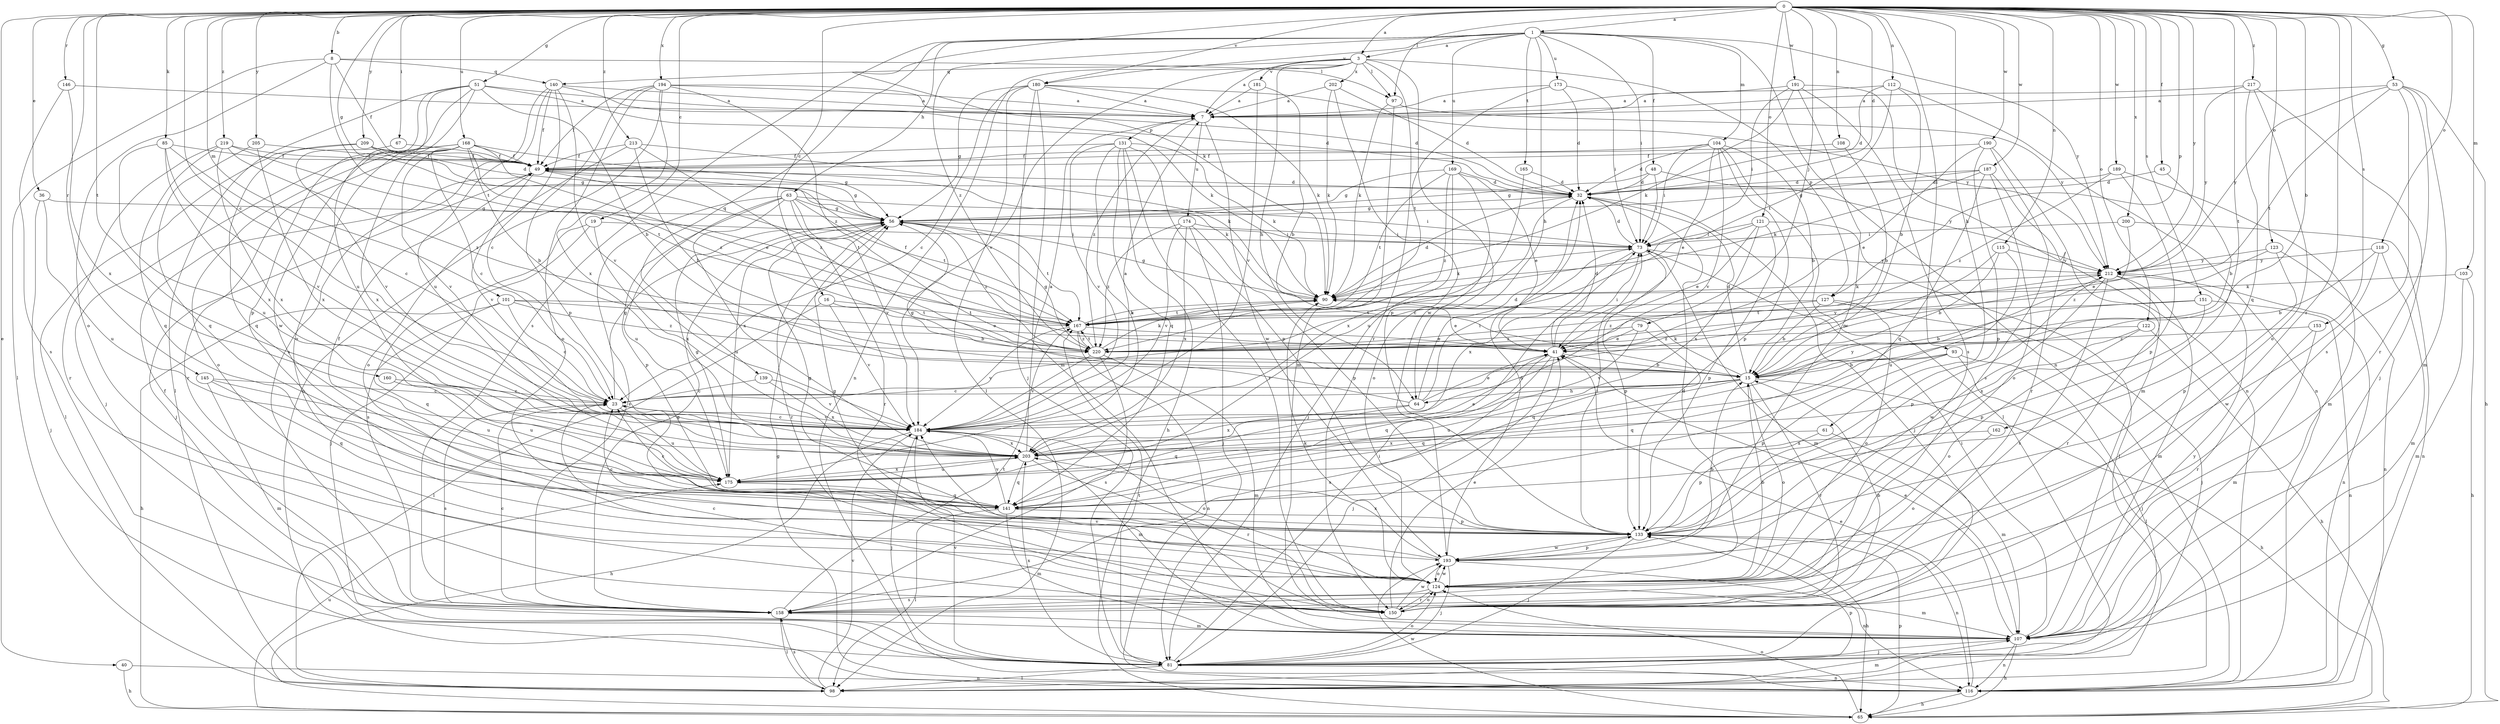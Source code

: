strict digraph  {
0;
1;
3;
7;
8;
15;
16;
19;
23;
32;
36;
40;
41;
45;
48;
49;
51;
53;
56;
61;
63;
64;
65;
67;
73;
79;
81;
85;
90;
93;
97;
98;
101;
103;
104;
107;
108;
112;
115;
116;
118;
121;
122;
123;
124;
127;
131;
133;
139;
140;
141;
145;
146;
150;
151;
153;
158;
160;
162;
165;
167;
168;
169;
173;
174;
175;
180;
181;
184;
187;
189;
190;
191;
193;
194;
200;
202;
203;
205;
209;
212;
213;
217;
219;
220;
0 -> 1  [label=a];
0 -> 3  [label=a];
0 -> 8  [label=b];
0 -> 15  [label=b];
0 -> 16  [label=c];
0 -> 19  [label=c];
0 -> 23  [label=c];
0 -> 32  [label=d];
0 -> 36  [label=e];
0 -> 40  [label=e];
0 -> 45  [label=f];
0 -> 51  [label=g];
0 -> 53  [label=g];
0 -> 56  [label=g];
0 -> 61  [label=h];
0 -> 67  [label=i];
0 -> 79  [label=j];
0 -> 85  [label=k];
0 -> 90  [label=k];
0 -> 93  [label=l];
0 -> 97  [label=l];
0 -> 101  [label=m];
0 -> 103  [label=m];
0 -> 108  [label=n];
0 -> 112  [label=n];
0 -> 115  [label=n];
0 -> 118  [label=o];
0 -> 121  [label=o];
0 -> 122  [label=o];
0 -> 123  [label=o];
0 -> 127  [label=p];
0 -> 145  [label=r];
0 -> 146  [label=r];
0 -> 150  [label=r];
0 -> 151  [label=s];
0 -> 153  [label=s];
0 -> 160  [label=t];
0 -> 162  [label=t];
0 -> 168  [label=u];
0 -> 180  [label=v];
0 -> 187  [label=w];
0 -> 189  [label=w];
0 -> 190  [label=w];
0 -> 191  [label=w];
0 -> 194  [label=x];
0 -> 200  [label=x];
0 -> 205  [label=y];
0 -> 209  [label=y];
0 -> 212  [label=y];
0 -> 213  [label=z];
0 -> 217  [label=z];
0 -> 219  [label=z];
1 -> 3  [label=a];
1 -> 48  [label=f];
1 -> 63  [label=h];
1 -> 64  [label=h];
1 -> 73  [label=i];
1 -> 104  [label=m];
1 -> 116  [label=n];
1 -> 139  [label=q];
1 -> 158  [label=s];
1 -> 165  [label=t];
1 -> 169  [label=u];
1 -> 173  [label=u];
1 -> 180  [label=v];
1 -> 212  [label=y];
1 -> 220  [label=z];
3 -> 7  [label=a];
3 -> 64  [label=h];
3 -> 97  [label=l];
3 -> 116  [label=n];
3 -> 127  [label=p];
3 -> 140  [label=q];
3 -> 150  [label=r];
3 -> 181  [label=v];
3 -> 184  [label=v];
3 -> 193  [label=w];
3 -> 202  [label=x];
7 -> 131  [label=p];
7 -> 174  [label=u];
7 -> 193  [label=w];
7 -> 220  [label=z];
8 -> 49  [label=f];
8 -> 97  [label=l];
8 -> 98  [label=l];
8 -> 124  [label=o];
8 -> 140  [label=q];
8 -> 167  [label=t];
15 -> 23  [label=c];
15 -> 32  [label=d];
15 -> 64  [label=h];
15 -> 65  [label=h];
15 -> 90  [label=k];
15 -> 124  [label=o];
15 -> 141  [label=q];
15 -> 150  [label=r];
15 -> 175  [label=u];
16 -> 15  [label=b];
16 -> 98  [label=l];
16 -> 167  [label=t];
16 -> 184  [label=v];
19 -> 73  [label=i];
19 -> 81  [label=j];
19 -> 158  [label=s];
19 -> 203  [label=x];
23 -> 56  [label=g];
23 -> 158  [label=s];
23 -> 175  [label=u];
23 -> 184  [label=v];
32 -> 56  [label=g];
32 -> 81  [label=j];
32 -> 203  [label=x];
36 -> 56  [label=g];
36 -> 81  [label=j];
36 -> 175  [label=u];
40 -> 65  [label=h];
40 -> 116  [label=n];
41 -> 15  [label=b];
41 -> 32  [label=d];
41 -> 73  [label=i];
41 -> 81  [label=j];
41 -> 141  [label=q];
41 -> 158  [label=s];
41 -> 212  [label=y];
45 -> 15  [label=b];
45 -> 32  [label=d];
48 -> 32  [label=d];
48 -> 56  [label=g];
48 -> 73  [label=i];
48 -> 212  [label=y];
49 -> 32  [label=d];
49 -> 56  [label=g];
49 -> 81  [label=j];
49 -> 90  [label=k];
49 -> 167  [label=t];
49 -> 184  [label=v];
51 -> 7  [label=a];
51 -> 15  [label=b];
51 -> 90  [label=k];
51 -> 98  [label=l];
51 -> 124  [label=o];
51 -> 133  [label=p];
51 -> 175  [label=u];
51 -> 193  [label=w];
53 -> 7  [label=a];
53 -> 65  [label=h];
53 -> 107  [label=m];
53 -> 150  [label=r];
53 -> 158  [label=s];
53 -> 167  [label=t];
53 -> 212  [label=y];
56 -> 73  [label=i];
56 -> 150  [label=r];
56 -> 167  [label=t];
56 -> 175  [label=u];
56 -> 220  [label=z];
61 -> 107  [label=m];
61 -> 133  [label=p];
61 -> 203  [label=x];
63 -> 56  [label=g];
63 -> 73  [label=i];
63 -> 133  [label=p];
63 -> 150  [label=r];
63 -> 158  [label=s];
63 -> 167  [label=t];
63 -> 175  [label=u];
63 -> 184  [label=v];
63 -> 203  [label=x];
64 -> 32  [label=d];
64 -> 41  [label=e];
64 -> 56  [label=g];
64 -> 73  [label=i];
64 -> 141  [label=q];
64 -> 203  [label=x];
65 -> 124  [label=o];
65 -> 133  [label=p];
65 -> 175  [label=u];
65 -> 193  [label=w];
67 -> 49  [label=f];
67 -> 184  [label=v];
73 -> 32  [label=d];
73 -> 90  [label=k];
73 -> 107  [label=m];
73 -> 133  [label=p];
73 -> 203  [label=x];
73 -> 212  [label=y];
79 -> 41  [label=e];
79 -> 141  [label=q];
79 -> 184  [label=v];
79 -> 220  [label=z];
81 -> 73  [label=i];
81 -> 98  [label=l];
81 -> 116  [label=n];
81 -> 124  [label=o];
81 -> 167  [label=t];
81 -> 184  [label=v];
81 -> 203  [label=x];
85 -> 23  [label=c];
85 -> 49  [label=f];
85 -> 175  [label=u];
85 -> 184  [label=v];
85 -> 203  [label=x];
90 -> 32  [label=d];
90 -> 41  [label=e];
90 -> 56  [label=g];
90 -> 167  [label=t];
93 -> 15  [label=b];
93 -> 81  [label=j];
93 -> 98  [label=l];
93 -> 133  [label=p];
93 -> 141  [label=q];
97 -> 90  [label=k];
97 -> 107  [label=m];
97 -> 212  [label=y];
98 -> 107  [label=m];
98 -> 133  [label=p];
98 -> 158  [label=s];
98 -> 184  [label=v];
101 -> 23  [label=c];
101 -> 41  [label=e];
101 -> 65  [label=h];
101 -> 141  [label=q];
101 -> 167  [label=t];
101 -> 220  [label=z];
103 -> 65  [label=h];
103 -> 90  [label=k];
103 -> 107  [label=m];
104 -> 15  [label=b];
104 -> 32  [label=d];
104 -> 41  [label=e];
104 -> 49  [label=f];
104 -> 73  [label=i];
104 -> 98  [label=l];
104 -> 133  [label=p];
104 -> 184  [label=v];
107 -> 41  [label=e];
107 -> 65  [label=h];
107 -> 73  [label=i];
107 -> 81  [label=j];
107 -> 116  [label=n];
107 -> 212  [label=y];
108 -> 15  [label=b];
108 -> 49  [label=f];
112 -> 7  [label=a];
112 -> 15  [label=b];
112 -> 32  [label=d];
112 -> 116  [label=n];
112 -> 167  [label=t];
115 -> 15  [label=b];
115 -> 23  [label=c];
115 -> 175  [label=u];
115 -> 212  [label=y];
116 -> 41  [label=e];
116 -> 56  [label=g];
116 -> 65  [label=h];
118 -> 15  [label=b];
118 -> 107  [label=m];
118 -> 193  [label=w];
118 -> 212  [label=y];
121 -> 23  [label=c];
121 -> 41  [label=e];
121 -> 73  [label=i];
121 -> 98  [label=l];
121 -> 133  [label=p];
121 -> 203  [label=x];
122 -> 65  [label=h];
122 -> 124  [label=o];
122 -> 203  [label=x];
122 -> 220  [label=z];
123 -> 116  [label=n];
123 -> 133  [label=p];
123 -> 212  [label=y];
123 -> 220  [label=z];
124 -> 15  [label=b];
124 -> 32  [label=d];
124 -> 90  [label=k];
124 -> 107  [label=m];
124 -> 150  [label=r];
124 -> 158  [label=s];
124 -> 193  [label=w];
127 -> 15  [label=b];
127 -> 81  [label=j];
127 -> 124  [label=o];
127 -> 167  [label=t];
127 -> 220  [label=z];
131 -> 49  [label=f];
131 -> 65  [label=h];
131 -> 90  [label=k];
131 -> 133  [label=p];
131 -> 141  [label=q];
131 -> 150  [label=r];
131 -> 175  [label=u];
131 -> 184  [label=v];
133 -> 23  [label=c];
133 -> 56  [label=g];
133 -> 65  [label=h];
133 -> 73  [label=i];
133 -> 81  [label=j];
133 -> 116  [label=n];
133 -> 193  [label=w];
139 -> 23  [label=c];
139 -> 184  [label=v];
139 -> 203  [label=x];
140 -> 7  [label=a];
140 -> 23  [label=c];
140 -> 32  [label=d];
140 -> 49  [label=f];
140 -> 158  [label=s];
140 -> 175  [label=u];
140 -> 184  [label=v];
141 -> 23  [label=c];
141 -> 49  [label=f];
141 -> 98  [label=l];
141 -> 107  [label=m];
141 -> 133  [label=p];
141 -> 184  [label=v];
145 -> 23  [label=c];
145 -> 107  [label=m];
145 -> 141  [label=q];
145 -> 175  [label=u];
146 -> 7  [label=a];
146 -> 158  [label=s];
146 -> 203  [label=x];
150 -> 15  [label=b];
150 -> 23  [label=c];
150 -> 41  [label=e];
150 -> 124  [label=o];
150 -> 184  [label=v];
150 -> 193  [label=w];
151 -> 15  [label=b];
151 -> 116  [label=n];
151 -> 133  [label=p];
151 -> 167  [label=t];
153 -> 107  [label=m];
153 -> 150  [label=r];
153 -> 220  [label=z];
158 -> 23  [label=c];
158 -> 49  [label=f];
158 -> 56  [label=g];
158 -> 98  [label=l];
158 -> 107  [label=m];
158 -> 167  [label=t];
160 -> 23  [label=c];
160 -> 175  [label=u];
162 -> 124  [label=o];
162 -> 203  [label=x];
165 -> 32  [label=d];
165 -> 175  [label=u];
167 -> 41  [label=e];
167 -> 49  [label=f];
167 -> 90  [label=k];
167 -> 116  [label=n];
167 -> 184  [label=v];
167 -> 220  [label=z];
168 -> 15  [label=b];
168 -> 23  [label=c];
168 -> 41  [label=e];
168 -> 49  [label=f];
168 -> 56  [label=g];
168 -> 81  [label=j];
168 -> 124  [label=o];
168 -> 150  [label=r];
168 -> 184  [label=v];
168 -> 203  [label=x];
168 -> 220  [label=z];
169 -> 32  [label=d];
169 -> 41  [label=e];
169 -> 56  [label=g];
169 -> 81  [label=j];
169 -> 124  [label=o];
169 -> 167  [label=t];
169 -> 220  [label=z];
173 -> 7  [label=a];
173 -> 32  [label=d];
173 -> 73  [label=i];
173 -> 167  [label=t];
174 -> 73  [label=i];
174 -> 81  [label=j];
174 -> 133  [label=p];
174 -> 184  [label=v];
174 -> 203  [label=x];
174 -> 220  [label=z];
175 -> 56  [label=g];
175 -> 141  [label=q];
175 -> 203  [label=x];
180 -> 7  [label=a];
180 -> 23  [label=c];
180 -> 56  [label=g];
180 -> 81  [label=j];
180 -> 90  [label=k];
180 -> 98  [label=l];
180 -> 107  [label=m];
180 -> 212  [label=y];
181 -> 7  [label=a];
181 -> 15  [label=b];
181 -> 184  [label=v];
184 -> 7  [label=a];
184 -> 23  [label=c];
184 -> 65  [label=h];
184 -> 81  [label=j];
184 -> 107  [label=m];
184 -> 124  [label=o];
184 -> 203  [label=x];
184 -> 212  [label=y];
187 -> 32  [label=d];
187 -> 56  [label=g];
187 -> 90  [label=k];
187 -> 124  [label=o];
187 -> 141  [label=q];
187 -> 150  [label=r];
189 -> 32  [label=d];
189 -> 107  [label=m];
189 -> 133  [label=p];
189 -> 220  [label=z];
190 -> 41  [label=e];
190 -> 49  [label=f];
190 -> 107  [label=m];
190 -> 133  [label=p];
190 -> 158  [label=s];
191 -> 7  [label=a];
191 -> 73  [label=i];
191 -> 90  [label=k];
191 -> 116  [label=n];
191 -> 158  [label=s];
191 -> 193  [label=w];
193 -> 15  [label=b];
193 -> 32  [label=d];
193 -> 56  [label=g];
193 -> 81  [label=j];
193 -> 116  [label=n];
193 -> 124  [label=o];
193 -> 133  [label=p];
193 -> 203  [label=x];
194 -> 7  [label=a];
194 -> 32  [label=d];
194 -> 49  [label=f];
194 -> 116  [label=n];
194 -> 124  [label=o];
194 -> 133  [label=p];
194 -> 203  [label=x];
194 -> 220  [label=z];
200 -> 41  [label=e];
200 -> 73  [label=i];
200 -> 116  [label=n];
202 -> 7  [label=a];
202 -> 32  [label=d];
202 -> 90  [label=k];
202 -> 133  [label=p];
203 -> 7  [label=a];
203 -> 41  [label=e];
203 -> 141  [label=q];
203 -> 150  [label=r];
203 -> 175  [label=u];
205 -> 49  [label=f];
205 -> 141  [label=q];
205 -> 203  [label=x];
209 -> 32  [label=d];
209 -> 49  [label=f];
209 -> 56  [label=g];
209 -> 98  [label=l];
209 -> 141  [label=q];
212 -> 90  [label=k];
212 -> 107  [label=m];
212 -> 116  [label=n];
212 -> 133  [label=p];
212 -> 150  [label=r];
212 -> 158  [label=s];
212 -> 193  [label=w];
213 -> 15  [label=b];
213 -> 49  [label=f];
213 -> 90  [label=k];
213 -> 124  [label=o];
213 -> 220  [label=z];
217 -> 7  [label=a];
217 -> 81  [label=j];
217 -> 124  [label=o];
217 -> 141  [label=q];
217 -> 212  [label=y];
219 -> 49  [label=f];
219 -> 141  [label=q];
219 -> 150  [label=r];
219 -> 167  [label=t];
219 -> 203  [label=x];
219 -> 220  [label=z];
220 -> 56  [label=g];
220 -> 90  [label=k];
220 -> 107  [label=m];
220 -> 158  [label=s];
220 -> 167  [label=t];
220 -> 184  [label=v];
}
